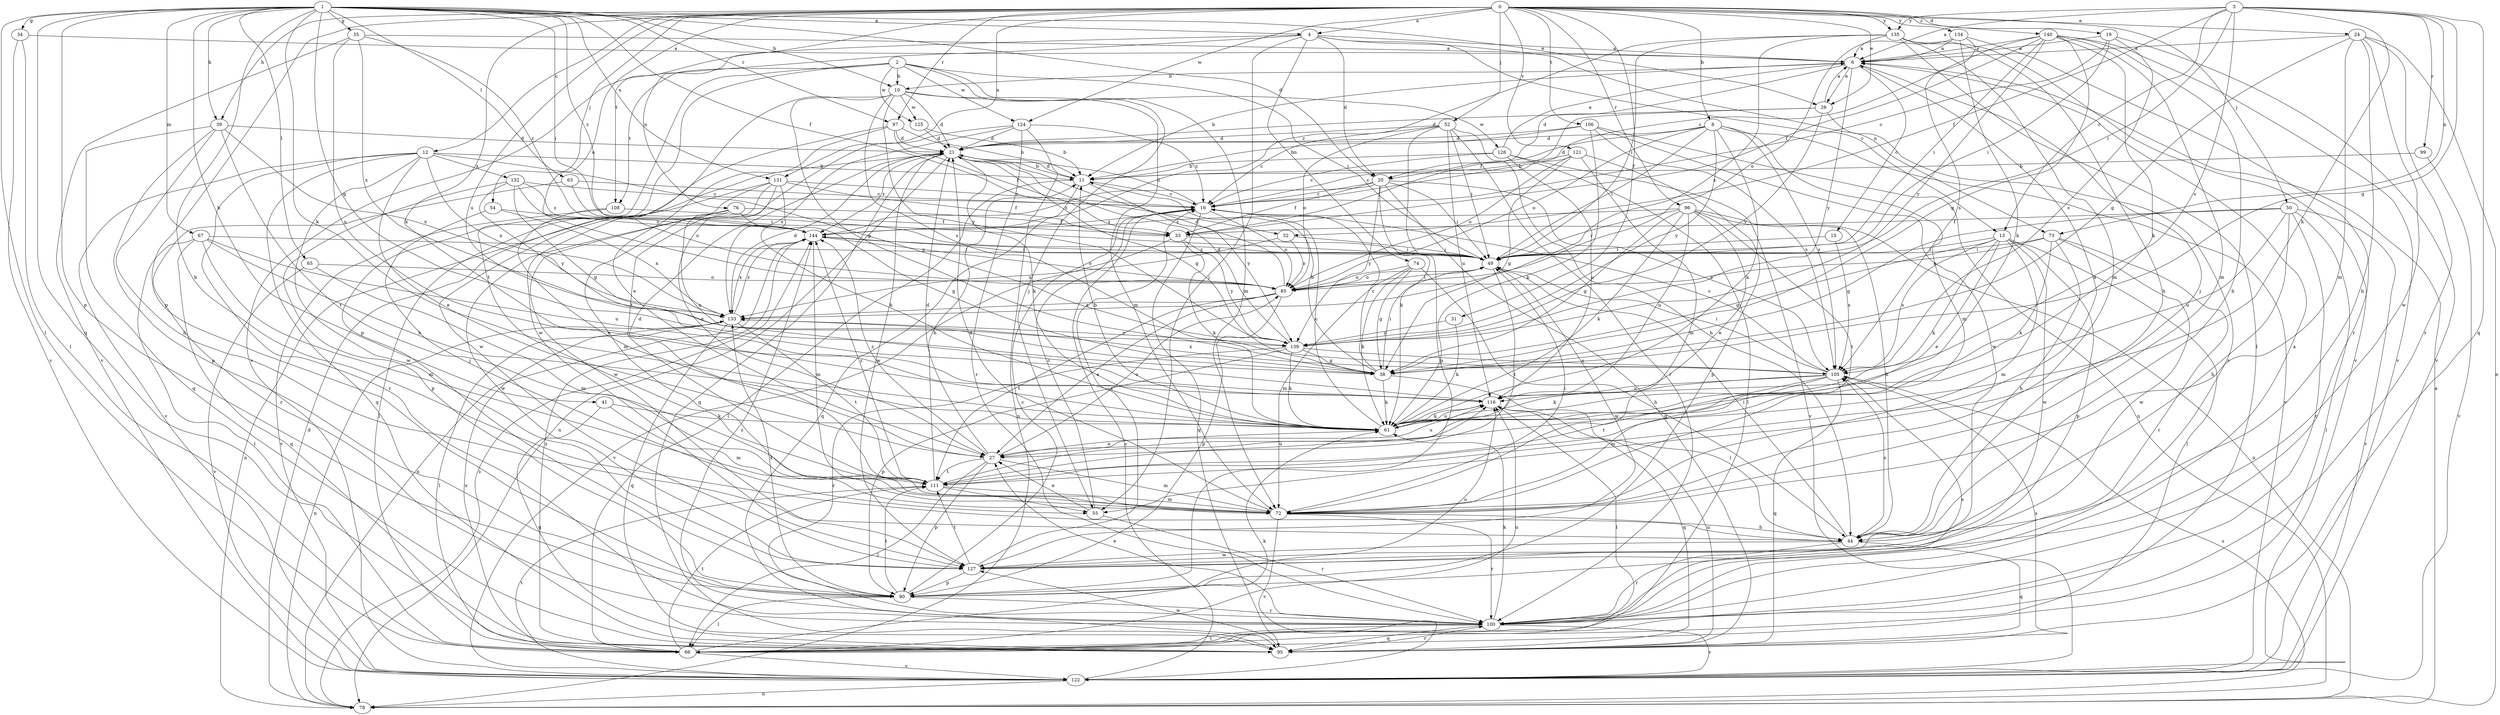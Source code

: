 strict digraph  {
0;
1;
2;
3;
4;
6;
8;
10;
11;
12;
13;
15;
16;
19;
20;
21;
24;
26;
27;
31;
32;
33;
34;
35;
38;
39;
41;
44;
49;
50;
52;
54;
55;
61;
63;
65;
66;
67;
72;
73;
74;
76;
78;
85;
90;
95;
96;
97;
99;
100;
105;
106;
108;
111;
116;
121;
122;
124;
125;
126;
127;
131;
132;
133;
134;
135;
139;
140;
144;
0 -> 4  [label=a];
0 -> 8  [label=b];
0 -> 12  [label=c];
0 -> 19  [label=d];
0 -> 24  [label=e];
0 -> 26  [label=e];
0 -> 31  [label=f];
0 -> 39  [label=h];
0 -> 50  [label=j];
0 -> 52  [label=j];
0 -> 54  [label=j];
0 -> 61  [label=k];
0 -> 85  [label=o];
0 -> 90  [label=p];
0 -> 96  [label=r];
0 -> 97  [label=r];
0 -> 106  [label=t];
0 -> 108  [label=t];
0 -> 116  [label=u];
0 -> 121  [label=v];
0 -> 124  [label=w];
0 -> 131  [label=x];
0 -> 134  [label=y];
0 -> 135  [label=y];
0 -> 140  [label=z];
1 -> 4  [label=a];
1 -> 10  [label=b];
1 -> 20  [label=d];
1 -> 26  [label=e];
1 -> 32  [label=f];
1 -> 34  [label=g];
1 -> 35  [label=g];
1 -> 38  [label=g];
1 -> 39  [label=h];
1 -> 41  [label=h];
1 -> 44  [label=h];
1 -> 49  [label=i];
1 -> 61  [label=k];
1 -> 63  [label=l];
1 -> 65  [label=l];
1 -> 66  [label=l];
1 -> 67  [label=m];
1 -> 90  [label=p];
1 -> 95  [label=q];
1 -> 97  [label=r];
1 -> 131  [label=x];
1 -> 144  [label=z];
2 -> 10  [label=b];
2 -> 49  [label=i];
2 -> 55  [label=j];
2 -> 72  [label=m];
2 -> 90  [label=p];
2 -> 108  [label=t];
2 -> 111  [label=t];
2 -> 124  [label=w];
2 -> 125  [label=w];
3 -> 6  [label=a];
3 -> 13  [label=c];
3 -> 32  [label=f];
3 -> 38  [label=g];
3 -> 49  [label=i];
3 -> 61  [label=k];
3 -> 73  [label=n];
3 -> 95  [label=q];
3 -> 99  [label=r];
3 -> 105  [label=s];
3 -> 135  [label=y];
4 -> 6  [label=a];
4 -> 13  [label=c];
4 -> 20  [label=d];
4 -> 55  [label=j];
4 -> 73  [label=n];
4 -> 74  [label=n];
4 -> 76  [label=n];
4 -> 122  [label=v];
6 -> 10  [label=b];
6 -> 11  [label=b];
6 -> 15  [label=c];
6 -> 20  [label=d];
6 -> 26  [label=e];
6 -> 55  [label=j];
6 -> 139  [label=y];
8 -> 20  [label=d];
8 -> 21  [label=d];
8 -> 49  [label=i];
8 -> 61  [label=k];
8 -> 72  [label=m];
8 -> 85  [label=o];
8 -> 105  [label=s];
8 -> 122  [label=v];
8 -> 139  [label=y];
10 -> 21  [label=d];
10 -> 38  [label=g];
10 -> 72  [label=m];
10 -> 105  [label=s];
10 -> 125  [label=w];
10 -> 126  [label=w];
10 -> 127  [label=w];
10 -> 139  [label=y];
11 -> 16  [label=c];
11 -> 21  [label=d];
11 -> 66  [label=l];
11 -> 95  [label=q];
11 -> 139  [label=y];
12 -> 11  [label=b];
12 -> 27  [label=e];
12 -> 95  [label=q];
12 -> 100  [label=r];
12 -> 122  [label=v];
12 -> 127  [label=w];
12 -> 132  [label=x];
12 -> 133  [label=x];
12 -> 139  [label=y];
13 -> 27  [label=e];
13 -> 38  [label=g];
13 -> 49  [label=i];
13 -> 61  [label=k];
13 -> 66  [label=l];
13 -> 72  [label=m];
13 -> 90  [label=p];
13 -> 105  [label=s];
13 -> 127  [label=w];
15 -> 49  [label=i];
15 -> 105  [label=s];
16 -> 21  [label=d];
16 -> 85  [label=o];
16 -> 95  [label=q];
16 -> 144  [label=z];
19 -> 6  [label=a];
19 -> 16  [label=c];
19 -> 49  [label=i];
19 -> 105  [label=s];
19 -> 122  [label=v];
20 -> 16  [label=c];
20 -> 33  [label=f];
20 -> 49  [label=i];
20 -> 61  [label=k];
20 -> 95  [label=q];
20 -> 105  [label=s];
20 -> 139  [label=y];
20 -> 144  [label=z];
21 -> 11  [label=b];
21 -> 38  [label=g];
21 -> 61  [label=k];
21 -> 78  [label=n];
21 -> 95  [label=q];
21 -> 127  [label=w];
21 -> 144  [label=z];
24 -> 6  [label=a];
24 -> 38  [label=g];
24 -> 44  [label=h];
24 -> 72  [label=m];
24 -> 78  [label=n];
24 -> 100  [label=r];
24 -> 127  [label=w];
26 -> 6  [label=a];
26 -> 21  [label=d];
26 -> 33  [label=f];
26 -> 100  [label=r];
26 -> 139  [label=y];
27 -> 21  [label=d];
27 -> 66  [label=l];
27 -> 72  [label=m];
27 -> 85  [label=o];
27 -> 90  [label=p];
27 -> 111  [label=t];
27 -> 116  [label=u];
27 -> 144  [label=z];
31 -> 61  [label=k];
31 -> 139  [label=y];
32 -> 49  [label=i];
32 -> 85  [label=o];
32 -> 133  [label=x];
33 -> 49  [label=i];
33 -> 61  [label=k];
33 -> 122  [label=v];
33 -> 139  [label=y];
34 -> 6  [label=a];
34 -> 66  [label=l];
34 -> 122  [label=v];
35 -> 6  [label=a];
35 -> 116  [label=u];
35 -> 122  [label=v];
35 -> 133  [label=x];
35 -> 144  [label=z];
38 -> 11  [label=b];
38 -> 16  [label=c];
38 -> 44  [label=l];
38 -> 49  [label=i];
38 -> 61  [label=k];
39 -> 21  [label=d];
39 -> 44  [label=h];
39 -> 90  [label=p];
39 -> 95  [label=q];
39 -> 111  [label=t];
39 -> 133  [label=x];
41 -> 61  [label=k];
41 -> 72  [label=m];
41 -> 95  [label=q];
44 -> 49  [label=i];
44 -> 95  [label=q];
44 -> 100  [label=r];
44 -> 105  [label=s];
44 -> 127  [label=w];
49 -> 85  [label=o];
49 -> 111  [label=t];
49 -> 127  [label=w];
49 -> 144  [label=z];
50 -> 33  [label=f];
50 -> 38  [label=g];
50 -> 44  [label=h];
50 -> 66  [label=l];
50 -> 100  [label=r];
50 -> 116  [label=u];
50 -> 122  [label=v];
52 -> 16  [label=c];
52 -> 21  [label=d];
52 -> 44  [label=h];
52 -> 49  [label=i];
52 -> 85  [label=o];
52 -> 90  [label=p];
52 -> 100  [label=r];
52 -> 116  [label=u];
54 -> 55  [label=j];
54 -> 133  [label=x];
54 -> 144  [label=z];
55 -> 16  [label=c];
55 -> 27  [label=e];
55 -> 100  [label=r];
61 -> 11  [label=b];
61 -> 16  [label=c];
61 -> 27  [label=e];
61 -> 116  [label=u];
63 -> 16  [label=c];
63 -> 49  [label=i];
63 -> 100  [label=r];
65 -> 72  [label=m];
65 -> 85  [label=o];
65 -> 122  [label=v];
66 -> 61  [label=k];
66 -> 111  [label=t];
66 -> 116  [label=u];
66 -> 122  [label=v];
66 -> 133  [label=x];
66 -> 144  [label=z];
67 -> 49  [label=i];
67 -> 61  [label=k];
67 -> 66  [label=l];
67 -> 72  [label=m];
67 -> 95  [label=q];
67 -> 116  [label=u];
72 -> 21  [label=d];
72 -> 44  [label=h];
72 -> 49  [label=i];
72 -> 100  [label=r];
72 -> 122  [label=v];
73 -> 44  [label=h];
73 -> 49  [label=i];
73 -> 61  [label=k];
73 -> 85  [label=o];
73 -> 100  [label=r];
73 -> 127  [label=w];
74 -> 38  [label=g];
74 -> 44  [label=h];
74 -> 61  [label=k];
74 -> 72  [label=m];
74 -> 85  [label=o];
76 -> 33  [label=f];
76 -> 38  [label=g];
76 -> 78  [label=n];
76 -> 116  [label=u];
76 -> 127  [label=w];
78 -> 6  [label=a];
78 -> 21  [label=d];
78 -> 105  [label=s];
78 -> 144  [label=z];
85 -> 21  [label=d];
85 -> 27  [label=e];
85 -> 49  [label=i];
85 -> 90  [label=p];
85 -> 111  [label=t];
85 -> 133  [label=x];
90 -> 16  [label=c];
90 -> 66  [label=l];
90 -> 100  [label=r];
90 -> 111  [label=t];
90 -> 116  [label=u];
90 -> 133  [label=x];
95 -> 100  [label=r];
95 -> 105  [label=s];
95 -> 116  [label=u];
95 -> 127  [label=w];
96 -> 27  [label=e];
96 -> 38  [label=g];
96 -> 44  [label=h];
96 -> 49  [label=i];
96 -> 61  [label=k];
96 -> 78  [label=n];
96 -> 111  [label=t];
96 -> 116  [label=u];
96 -> 144  [label=z];
97 -> 11  [label=b];
97 -> 21  [label=d];
97 -> 27  [label=e];
97 -> 33  [label=f];
97 -> 127  [label=w];
99 -> 11  [label=b];
99 -> 122  [label=v];
100 -> 6  [label=a];
100 -> 27  [label=e];
100 -> 61  [label=k];
100 -> 66  [label=l];
100 -> 95  [label=q];
100 -> 105  [label=s];
100 -> 122  [label=v];
100 -> 144  [label=z];
105 -> 16  [label=c];
105 -> 49  [label=i];
105 -> 61  [label=k];
105 -> 72  [label=m];
105 -> 95  [label=q];
105 -> 111  [label=t];
105 -> 116  [label=u];
105 -> 133  [label=x];
106 -> 11  [label=b];
106 -> 21  [label=d];
106 -> 61  [label=k];
106 -> 78  [label=n];
106 -> 105  [label=s];
106 -> 127  [label=w];
108 -> 27  [label=e];
108 -> 33  [label=f];
108 -> 122  [label=v];
111 -> 6  [label=a];
111 -> 11  [label=b];
111 -> 21  [label=d];
111 -> 55  [label=j];
111 -> 72  [label=m];
111 -> 116  [label=u];
111 -> 144  [label=z];
116 -> 61  [label=k];
116 -> 66  [label=l];
116 -> 95  [label=q];
121 -> 11  [label=b];
121 -> 16  [label=c];
121 -> 38  [label=g];
121 -> 72  [label=m];
121 -> 85  [label=o];
121 -> 90  [label=p];
122 -> 16  [label=c];
122 -> 78  [label=n];
122 -> 111  [label=t];
124 -> 16  [label=c];
124 -> 21  [label=d];
124 -> 78  [label=n];
124 -> 100  [label=r];
124 -> 111  [label=t];
124 -> 133  [label=x];
125 -> 11  [label=b];
125 -> 21  [label=d];
126 -> 6  [label=a];
126 -> 11  [label=b];
126 -> 16  [label=c];
126 -> 66  [label=l];
126 -> 116  [label=u];
126 -> 122  [label=v];
127 -> 16  [label=c];
127 -> 90  [label=p];
127 -> 111  [label=t];
131 -> 16  [label=c];
131 -> 27  [label=e];
131 -> 33  [label=f];
131 -> 61  [label=k];
131 -> 66  [label=l];
131 -> 72  [label=m];
131 -> 127  [label=w];
132 -> 16  [label=c];
132 -> 38  [label=g];
132 -> 85  [label=o];
132 -> 90  [label=p];
132 -> 139  [label=y];
132 -> 144  [label=z];
133 -> 21  [label=d];
133 -> 66  [label=l];
133 -> 78  [label=n];
133 -> 95  [label=q];
133 -> 111  [label=t];
133 -> 139  [label=y];
133 -> 144  [label=z];
134 -> 6  [label=a];
134 -> 61  [label=k];
134 -> 85  [label=o];
134 -> 100  [label=r];
134 -> 105  [label=s];
135 -> 6  [label=a];
135 -> 44  [label=h];
135 -> 49  [label=i];
135 -> 66  [label=l];
135 -> 72  [label=m];
135 -> 122  [label=v];
135 -> 133  [label=x];
135 -> 144  [label=z];
139 -> 21  [label=d];
139 -> 38  [label=g];
139 -> 61  [label=k];
139 -> 90  [label=p];
139 -> 100  [label=r];
139 -> 105  [label=s];
140 -> 6  [label=a];
140 -> 16  [label=c];
140 -> 33  [label=f];
140 -> 38  [label=g];
140 -> 44  [label=h];
140 -> 49  [label=i];
140 -> 61  [label=k];
140 -> 72  [label=m];
140 -> 122  [label=v];
140 -> 139  [label=y];
144 -> 49  [label=i];
144 -> 72  [label=m];
144 -> 78  [label=n];
144 -> 85  [label=o];
144 -> 133  [label=x];
}
